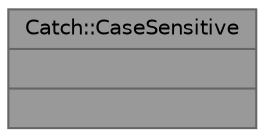 digraph "Catch::CaseSensitive"
{
 // LATEX_PDF_SIZE
  bgcolor="transparent";
  edge [fontname=Helvetica,fontsize=10,labelfontname=Helvetica,labelfontsize=10];
  node [fontname=Helvetica,fontsize=10,shape=box,height=0.2,width=0.4];
  Node1 [shape=record,label="{Catch::CaseSensitive\n||}",height=0.2,width=0.4,color="gray40", fillcolor="grey60", style="filled", fontcolor="black",tooltip=" "];
}
